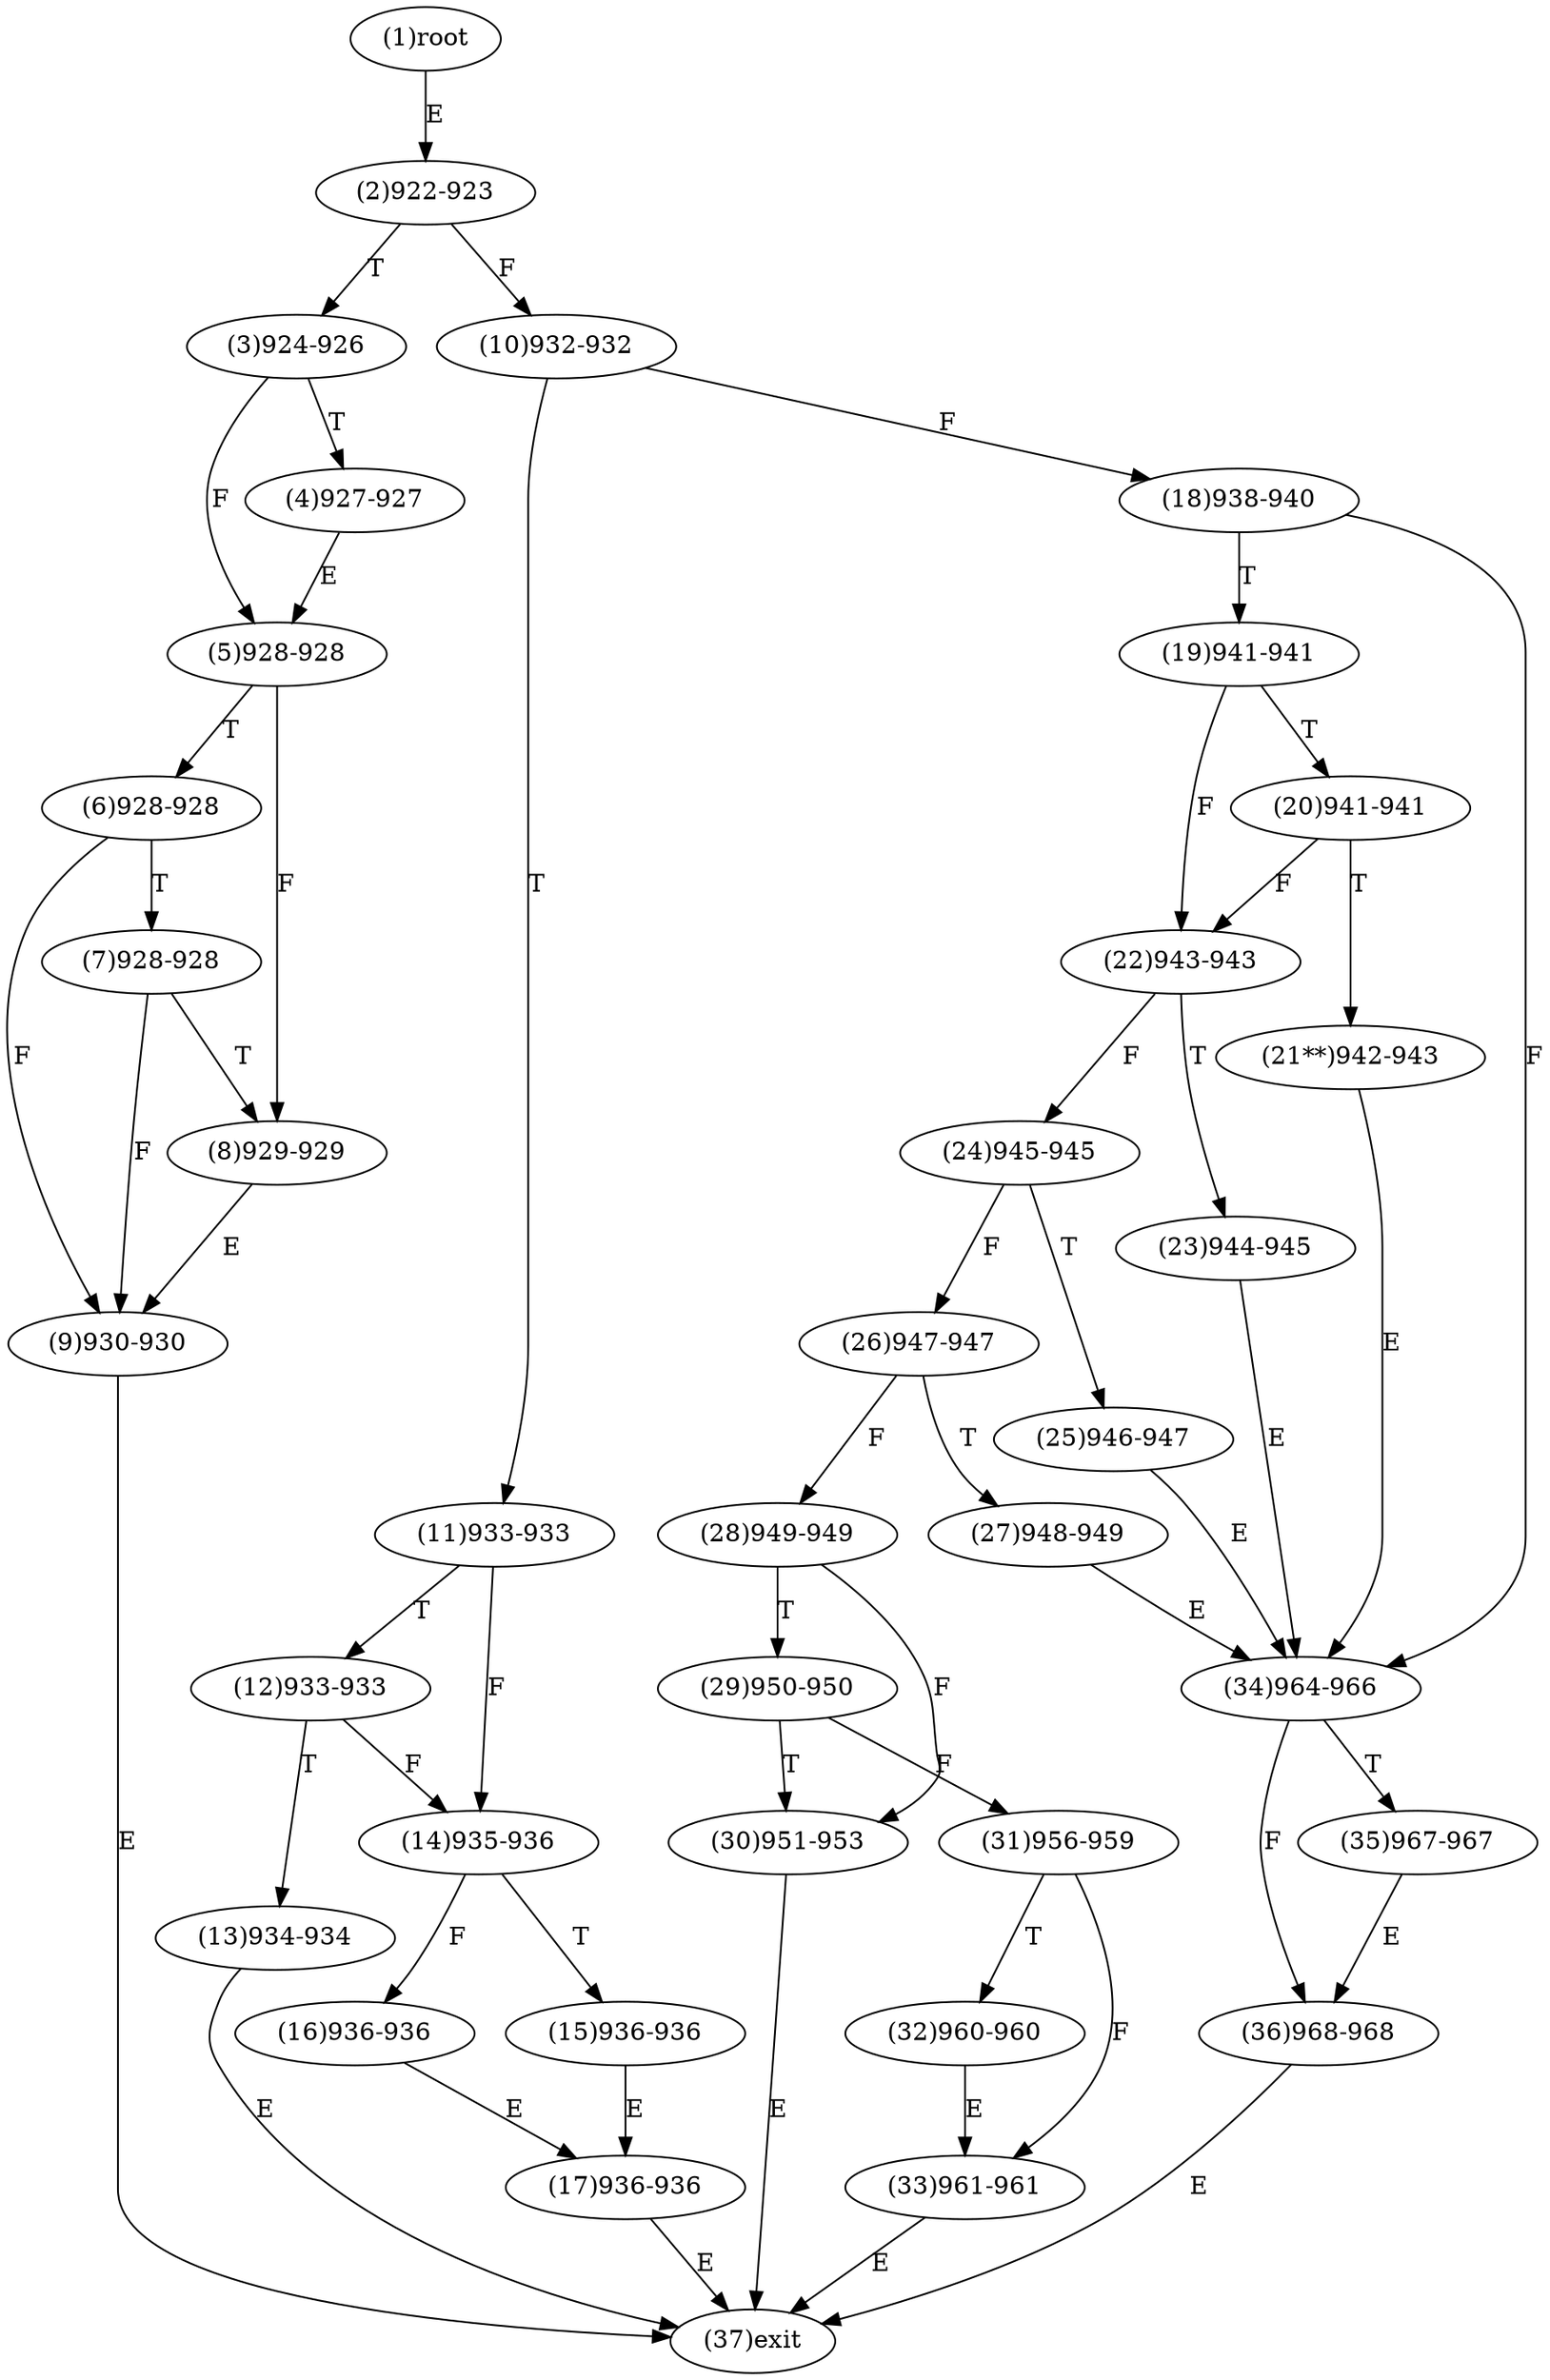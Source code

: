 digraph "" { 
1[ label="(1)root"];
2[ label="(2)922-923"];
3[ label="(3)924-926"];
4[ label="(4)927-927"];
5[ label="(5)928-928"];
6[ label="(6)928-928"];
7[ label="(7)928-928"];
8[ label="(8)929-929"];
9[ label="(9)930-930"];
10[ label="(10)932-932"];
11[ label="(11)933-933"];
12[ label="(12)933-933"];
13[ label="(13)934-934"];
14[ label="(14)935-936"];
15[ label="(15)936-936"];
17[ label="(17)936-936"];
16[ label="(16)936-936"];
19[ label="(19)941-941"];
18[ label="(18)938-940"];
21[ label="(21**)942-943"];
20[ label="(20)941-941"];
23[ label="(23)944-945"];
22[ label="(22)943-943"];
25[ label="(25)946-947"];
24[ label="(24)945-945"];
27[ label="(27)948-949"];
26[ label="(26)947-947"];
29[ label="(29)950-950"];
28[ label="(28)949-949"];
31[ label="(31)956-959"];
30[ label="(30)951-953"];
34[ label="(34)964-966"];
35[ label="(35)967-967"];
32[ label="(32)960-960"];
33[ label="(33)961-961"];
36[ label="(36)968-968"];
37[ label="(37)exit"];
1->2[ label="E"];
2->10[ label="F"];
2->3[ label="T"];
3->5[ label="F"];
3->4[ label="T"];
4->5[ label="E"];
5->8[ label="F"];
5->6[ label="T"];
6->9[ label="F"];
6->7[ label="T"];
7->9[ label="F"];
7->8[ label="T"];
8->9[ label="E"];
9->37[ label="E"];
10->18[ label="F"];
10->11[ label="T"];
11->14[ label="F"];
11->12[ label="T"];
12->14[ label="F"];
12->13[ label="T"];
13->37[ label="E"];
14->16[ label="F"];
14->15[ label="T"];
15->17[ label="E"];
16->17[ label="E"];
17->37[ label="E"];
18->34[ label="F"];
18->19[ label="T"];
19->22[ label="F"];
19->20[ label="T"];
20->22[ label="F"];
20->21[ label="T"];
21->34[ label="E"];
22->24[ label="F"];
22->23[ label="T"];
23->34[ label="E"];
24->26[ label="F"];
24->25[ label="T"];
25->34[ label="E"];
26->28[ label="F"];
26->27[ label="T"];
27->34[ label="E"];
28->30[ label="F"];
28->29[ label="T"];
29->31[ label="F"];
29->30[ label="T"];
30->37[ label="E"];
31->33[ label="F"];
31->32[ label="T"];
32->33[ label="E"];
33->37[ label="E"];
34->36[ label="F"];
34->35[ label="T"];
35->36[ label="E"];
36->37[ label="E"];
}